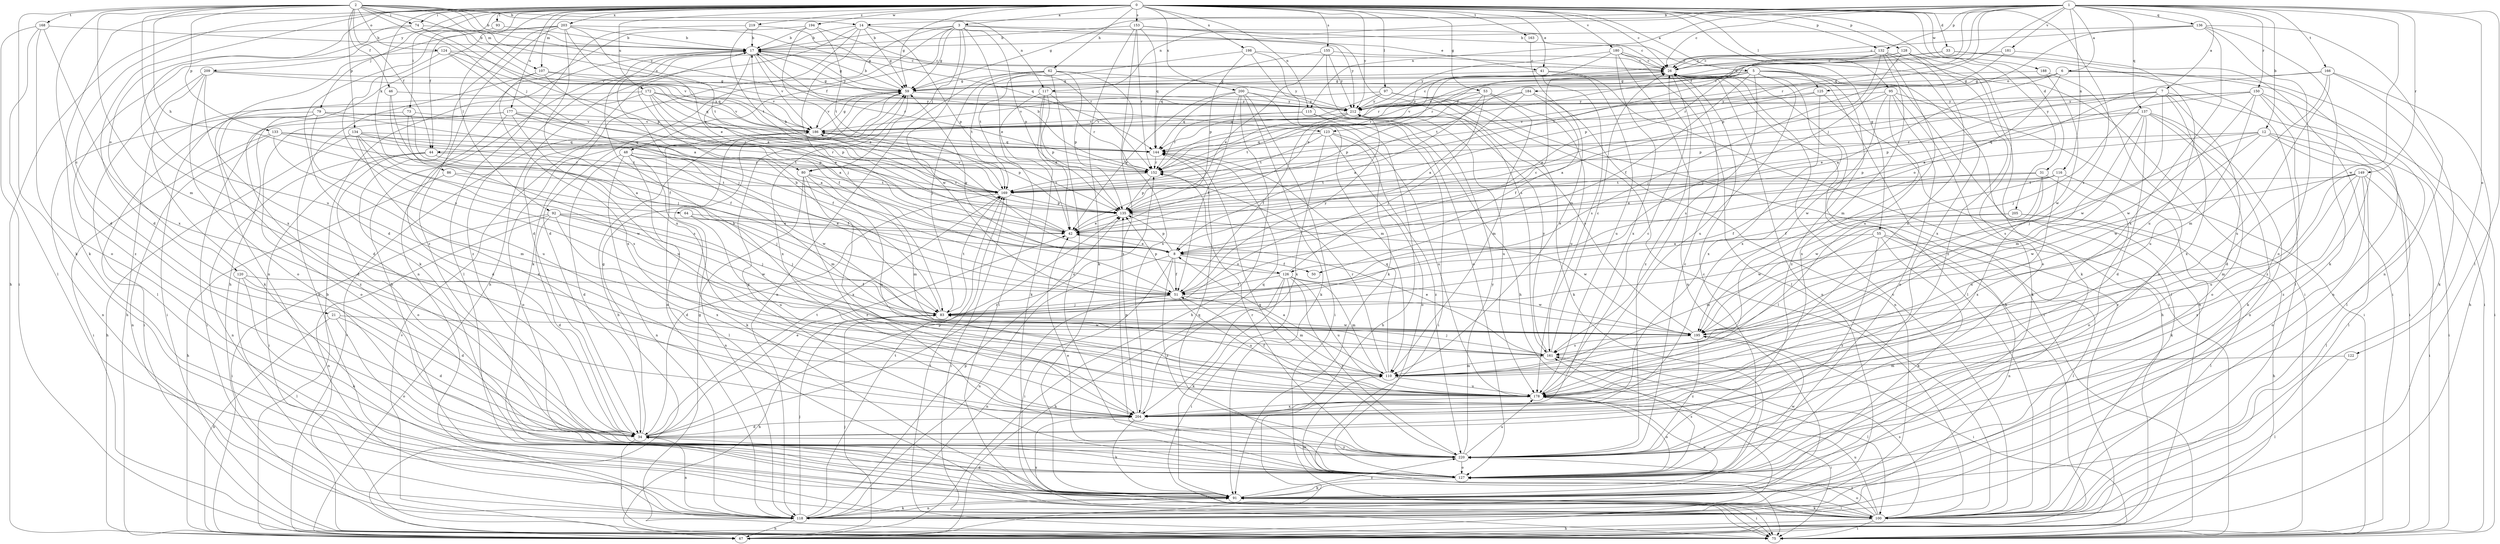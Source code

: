 strict digraph  {
0;
1;
2;
3;
5;
6;
7;
8;
12;
14;
17;
21;
26;
31;
33;
34;
41;
42;
44;
46;
48;
50;
51;
53;
55;
59;
62;
64;
67;
73;
74;
75;
79;
80;
83;
86;
91;
92;
93;
95;
97;
100;
107;
110;
115;
116;
117;
118;
120;
122;
123;
124;
125;
126;
127;
128;
132;
133;
134;
135;
136;
137;
144;
149;
150;
152;
153;
155;
161;
163;
166;
168;
169;
172;
177;
178;
180;
181;
184;
186;
188;
194;
195;
198;
200;
203;
204;
205;
209;
212;
219;
220;
0 -> 3  [label=a];
0 -> 5  [label=a];
0 -> 21  [label=c];
0 -> 26  [label=c];
0 -> 31  [label=d];
0 -> 33  [label=d];
0 -> 34  [label=d];
0 -> 41  [label=e];
0 -> 44  [label=f];
0 -> 53  [label=g];
0 -> 55  [label=g];
0 -> 59  [label=g];
0 -> 62  [label=h];
0 -> 73  [label=i];
0 -> 74  [label=i];
0 -> 79  [label=j];
0 -> 86  [label=k];
0 -> 91  [label=k];
0 -> 92  [label=l];
0 -> 93  [label=l];
0 -> 95  [label=l];
0 -> 97  [label=l];
0 -> 107  [label=m];
0 -> 115  [label=n];
0 -> 120  [label=o];
0 -> 128  [label=p];
0 -> 132  [label=p];
0 -> 153  [label=s];
0 -> 155  [label=s];
0 -> 161  [label=s];
0 -> 163  [label=t];
0 -> 172  [label=u];
0 -> 177  [label=u];
0 -> 180  [label=v];
0 -> 188  [label=w];
0 -> 194  [label=w];
0 -> 198  [label=x];
0 -> 200  [label=x];
0 -> 203  [label=x];
0 -> 205  [label=y];
0 -> 209  [label=y];
0 -> 212  [label=y];
0 -> 219  [label=z];
1 -> 6  [label=a];
1 -> 7  [label=a];
1 -> 12  [label=b];
1 -> 14  [label=b];
1 -> 26  [label=c];
1 -> 44  [label=f];
1 -> 59  [label=g];
1 -> 100  [label=l];
1 -> 115  [label=n];
1 -> 116  [label=n];
1 -> 117  [label=n];
1 -> 122  [label=o];
1 -> 123  [label=o];
1 -> 132  [label=p];
1 -> 136  [label=q];
1 -> 137  [label=q];
1 -> 144  [label=q];
1 -> 149  [label=r];
1 -> 150  [label=r];
1 -> 152  [label=r];
1 -> 166  [label=t];
1 -> 181  [label=v];
1 -> 195  [label=w];
2 -> 14  [label=b];
2 -> 17  [label=b];
2 -> 34  [label=d];
2 -> 44  [label=f];
2 -> 46  [label=f];
2 -> 64  [label=h];
2 -> 74  [label=i];
2 -> 80  [label=j];
2 -> 91  [label=k];
2 -> 107  [label=m];
2 -> 110  [label=m];
2 -> 117  [label=n];
2 -> 123  [label=o];
2 -> 124  [label=o];
2 -> 133  [label=p];
2 -> 134  [label=p];
2 -> 168  [label=t];
2 -> 178  [label=u];
2 -> 212  [label=y];
3 -> 17  [label=b];
3 -> 34  [label=d];
3 -> 41  [label=e];
3 -> 42  [label=e];
3 -> 48  [label=f];
3 -> 59  [label=g];
3 -> 80  [label=j];
3 -> 91  [label=k];
3 -> 125  [label=o];
3 -> 135  [label=p];
3 -> 195  [label=w];
5 -> 50  [label=f];
5 -> 59  [label=g];
5 -> 67  [label=h];
5 -> 100  [label=l];
5 -> 152  [label=r];
5 -> 161  [label=s];
5 -> 169  [label=t];
5 -> 178  [label=u];
5 -> 184  [label=v];
5 -> 186  [label=v];
5 -> 204  [label=x];
5 -> 220  [label=z];
6 -> 8  [label=a];
6 -> 59  [label=g];
6 -> 75  [label=i];
6 -> 118  [label=n];
6 -> 125  [label=o];
6 -> 126  [label=o];
7 -> 34  [label=d];
7 -> 75  [label=i];
7 -> 80  [label=j];
7 -> 83  [label=j];
7 -> 135  [label=p];
7 -> 195  [label=w];
7 -> 204  [label=x];
7 -> 212  [label=y];
8 -> 50  [label=f];
8 -> 51  [label=f];
8 -> 75  [label=i];
8 -> 118  [label=n];
8 -> 126  [label=o];
8 -> 135  [label=p];
8 -> 220  [label=z];
12 -> 75  [label=i];
12 -> 83  [label=j];
12 -> 100  [label=l];
12 -> 135  [label=p];
12 -> 144  [label=q];
12 -> 195  [label=w];
12 -> 220  [label=z];
14 -> 17  [label=b];
14 -> 34  [label=d];
14 -> 59  [label=g];
14 -> 67  [label=h];
14 -> 83  [label=j];
14 -> 135  [label=p];
14 -> 212  [label=y];
17 -> 26  [label=c];
17 -> 42  [label=e];
17 -> 59  [label=g];
17 -> 83  [label=j];
17 -> 152  [label=r];
17 -> 186  [label=v];
17 -> 212  [label=y];
17 -> 220  [label=z];
21 -> 34  [label=d];
21 -> 67  [label=h];
21 -> 127  [label=o];
21 -> 195  [label=w];
26 -> 59  [label=g];
26 -> 67  [label=h];
26 -> 100  [label=l];
26 -> 118  [label=n];
26 -> 220  [label=z];
31 -> 51  [label=f];
31 -> 127  [label=o];
31 -> 169  [label=t];
31 -> 195  [label=w];
31 -> 204  [label=x];
33 -> 26  [label=c];
33 -> 75  [label=i];
33 -> 100  [label=l];
33 -> 152  [label=r];
34 -> 42  [label=e];
34 -> 59  [label=g];
34 -> 75  [label=i];
34 -> 118  [label=n];
34 -> 135  [label=p];
34 -> 152  [label=r];
34 -> 169  [label=t];
34 -> 220  [label=z];
41 -> 59  [label=g];
41 -> 75  [label=i];
41 -> 161  [label=s];
41 -> 178  [label=u];
42 -> 8  [label=a];
42 -> 186  [label=v];
44 -> 51  [label=f];
44 -> 75  [label=i];
44 -> 118  [label=n];
44 -> 127  [label=o];
44 -> 152  [label=r];
46 -> 51  [label=f];
46 -> 83  [label=j];
46 -> 212  [label=y];
48 -> 34  [label=d];
48 -> 91  [label=k];
48 -> 100  [label=l];
48 -> 110  [label=m];
48 -> 118  [label=n];
48 -> 152  [label=r];
48 -> 195  [label=w];
51 -> 83  [label=j];
51 -> 110  [label=m];
51 -> 118  [label=n];
51 -> 135  [label=p];
51 -> 178  [label=u];
51 -> 212  [label=y];
53 -> 8  [label=a];
53 -> 83  [label=j];
53 -> 110  [label=m];
53 -> 135  [label=p];
53 -> 178  [label=u];
53 -> 212  [label=y];
55 -> 8  [label=a];
55 -> 91  [label=k];
55 -> 100  [label=l];
55 -> 110  [label=m];
55 -> 118  [label=n];
55 -> 220  [label=z];
59 -> 17  [label=b];
59 -> 67  [label=h];
59 -> 118  [label=n];
59 -> 186  [label=v];
59 -> 204  [label=x];
59 -> 212  [label=y];
62 -> 59  [label=g];
62 -> 83  [label=j];
62 -> 118  [label=n];
62 -> 127  [label=o];
62 -> 135  [label=p];
62 -> 169  [label=t];
62 -> 204  [label=x];
62 -> 212  [label=y];
64 -> 42  [label=e];
64 -> 83  [label=j];
64 -> 178  [label=u];
67 -> 17  [label=b];
67 -> 26  [label=c];
67 -> 83  [label=j];
67 -> 186  [label=v];
73 -> 51  [label=f];
73 -> 161  [label=s];
73 -> 186  [label=v];
73 -> 220  [label=z];
74 -> 17  [label=b];
74 -> 67  [label=h];
74 -> 135  [label=p];
74 -> 186  [label=v];
74 -> 204  [label=x];
75 -> 59  [label=g];
75 -> 169  [label=t];
75 -> 186  [label=v];
79 -> 8  [label=a];
79 -> 34  [label=d];
79 -> 75  [label=i];
79 -> 118  [label=n];
79 -> 135  [label=p];
79 -> 178  [label=u];
79 -> 186  [label=v];
80 -> 110  [label=m];
80 -> 118  [label=n];
80 -> 169  [label=t];
80 -> 178  [label=u];
80 -> 204  [label=x];
80 -> 220  [label=z];
83 -> 17  [label=b];
83 -> 67  [label=h];
83 -> 169  [label=t];
83 -> 195  [label=w];
86 -> 67  [label=h];
86 -> 83  [label=j];
86 -> 169  [label=t];
91 -> 34  [label=d];
91 -> 75  [label=i];
91 -> 100  [label=l];
91 -> 118  [label=n];
91 -> 178  [label=u];
91 -> 220  [label=z];
92 -> 34  [label=d];
92 -> 42  [label=e];
92 -> 75  [label=i];
92 -> 83  [label=j];
92 -> 118  [label=n];
92 -> 195  [label=w];
92 -> 204  [label=x];
93 -> 17  [label=b];
93 -> 34  [label=d];
95 -> 8  [label=a];
95 -> 75  [label=i];
95 -> 91  [label=k];
95 -> 127  [label=o];
95 -> 195  [label=w];
95 -> 204  [label=x];
95 -> 212  [label=y];
97 -> 75  [label=i];
97 -> 91  [label=k];
97 -> 100  [label=l];
97 -> 144  [label=q];
97 -> 186  [label=v];
97 -> 212  [label=y];
100 -> 17  [label=b];
100 -> 26  [label=c];
100 -> 67  [label=h];
100 -> 75  [label=i];
100 -> 91  [label=k];
100 -> 110  [label=m];
100 -> 127  [label=o];
100 -> 161  [label=s];
100 -> 178  [label=u];
100 -> 204  [label=x];
100 -> 220  [label=z];
107 -> 51  [label=f];
107 -> 59  [label=g];
107 -> 118  [label=n];
107 -> 186  [label=v];
107 -> 204  [label=x];
110 -> 8  [label=a];
110 -> 144  [label=q];
110 -> 152  [label=r];
110 -> 178  [label=u];
115 -> 67  [label=h];
115 -> 75  [label=i];
115 -> 152  [label=r];
115 -> 186  [label=v];
116 -> 42  [label=e];
116 -> 51  [label=f];
116 -> 91  [label=k];
116 -> 169  [label=t];
116 -> 178  [label=u];
117 -> 42  [label=e];
117 -> 91  [label=k];
117 -> 100  [label=l];
117 -> 135  [label=p];
117 -> 152  [label=r];
117 -> 212  [label=y];
118 -> 67  [label=h];
118 -> 83  [label=j];
118 -> 91  [label=k];
118 -> 135  [label=p];
118 -> 169  [label=t];
120 -> 34  [label=d];
120 -> 51  [label=f];
120 -> 91  [label=k];
120 -> 100  [label=l];
122 -> 100  [label=l];
122 -> 110  [label=m];
123 -> 127  [label=o];
123 -> 144  [label=q];
123 -> 169  [label=t];
123 -> 178  [label=u];
123 -> 204  [label=x];
123 -> 220  [label=z];
124 -> 8  [label=a];
124 -> 26  [label=c];
124 -> 144  [label=q];
124 -> 161  [label=s];
124 -> 186  [label=v];
124 -> 220  [label=z];
125 -> 42  [label=e];
125 -> 67  [label=h];
125 -> 204  [label=x];
125 -> 212  [label=y];
126 -> 26  [label=c];
126 -> 51  [label=f];
126 -> 59  [label=g];
126 -> 67  [label=h];
126 -> 75  [label=i];
126 -> 91  [label=k];
126 -> 110  [label=m];
126 -> 178  [label=u];
126 -> 195  [label=w];
126 -> 220  [label=z];
127 -> 26  [label=c];
127 -> 42  [label=e];
127 -> 59  [label=g];
127 -> 91  [label=k];
127 -> 144  [label=q];
127 -> 161  [label=s];
127 -> 195  [label=w];
128 -> 26  [label=c];
128 -> 83  [label=j];
128 -> 127  [label=o];
128 -> 169  [label=t];
128 -> 178  [label=u];
128 -> 220  [label=z];
132 -> 26  [label=c];
132 -> 83  [label=j];
132 -> 91  [label=k];
132 -> 110  [label=m];
132 -> 135  [label=p];
132 -> 152  [label=r];
132 -> 178  [label=u];
132 -> 204  [label=x];
133 -> 8  [label=a];
133 -> 75  [label=i];
133 -> 110  [label=m];
133 -> 118  [label=n];
133 -> 144  [label=q];
133 -> 169  [label=t];
134 -> 67  [label=h];
134 -> 144  [label=q];
134 -> 152  [label=r];
134 -> 161  [label=s];
134 -> 169  [label=t];
134 -> 195  [label=w];
134 -> 204  [label=x];
135 -> 42  [label=e];
135 -> 195  [label=w];
136 -> 17  [label=b];
136 -> 26  [label=c];
136 -> 91  [label=k];
136 -> 118  [label=n];
136 -> 127  [label=o];
136 -> 135  [label=p];
136 -> 204  [label=x];
137 -> 34  [label=d];
137 -> 91  [label=k];
137 -> 110  [label=m];
137 -> 118  [label=n];
137 -> 127  [label=o];
137 -> 152  [label=r];
137 -> 161  [label=s];
137 -> 186  [label=v];
144 -> 152  [label=r];
149 -> 75  [label=i];
149 -> 100  [label=l];
149 -> 110  [label=m];
149 -> 127  [label=o];
149 -> 169  [label=t];
149 -> 178  [label=u];
149 -> 195  [label=w];
149 -> 220  [label=z];
150 -> 42  [label=e];
150 -> 75  [label=i];
150 -> 100  [label=l];
150 -> 135  [label=p];
150 -> 178  [label=u];
150 -> 195  [label=w];
150 -> 212  [label=y];
150 -> 220  [label=z];
152 -> 17  [label=b];
152 -> 135  [label=p];
152 -> 169  [label=t];
153 -> 17  [label=b];
153 -> 26  [label=c];
153 -> 91  [label=k];
153 -> 127  [label=o];
153 -> 144  [label=q];
153 -> 152  [label=r];
153 -> 161  [label=s];
155 -> 26  [label=c];
155 -> 42  [label=e];
155 -> 67  [label=h];
155 -> 144  [label=q];
155 -> 212  [label=y];
161 -> 26  [label=c];
161 -> 42  [label=e];
161 -> 83  [label=j];
161 -> 100  [label=l];
161 -> 110  [label=m];
161 -> 212  [label=y];
163 -> 110  [label=m];
166 -> 8  [label=a];
166 -> 59  [label=g];
166 -> 67  [label=h];
166 -> 91  [label=k];
166 -> 110  [label=m];
166 -> 178  [label=u];
168 -> 17  [label=b];
168 -> 75  [label=i];
168 -> 100  [label=l];
168 -> 127  [label=o];
168 -> 204  [label=x];
169 -> 17  [label=b];
169 -> 34  [label=d];
169 -> 75  [label=i];
169 -> 135  [label=p];
169 -> 186  [label=v];
172 -> 8  [label=a];
172 -> 42  [label=e];
172 -> 67  [label=h];
172 -> 75  [label=i];
172 -> 135  [label=p];
172 -> 186  [label=v];
172 -> 212  [label=y];
177 -> 34  [label=d];
177 -> 51  [label=f];
177 -> 75  [label=i];
177 -> 127  [label=o];
177 -> 152  [label=r];
177 -> 178  [label=u];
177 -> 186  [label=v];
178 -> 17  [label=b];
178 -> 26  [label=c];
178 -> 51  [label=f];
178 -> 75  [label=i];
178 -> 127  [label=o];
178 -> 204  [label=x];
180 -> 26  [label=c];
180 -> 42  [label=e];
180 -> 75  [label=i];
180 -> 100  [label=l];
180 -> 118  [label=n];
180 -> 204  [label=x];
180 -> 212  [label=y];
181 -> 26  [label=c];
181 -> 152  [label=r];
181 -> 178  [label=u];
184 -> 8  [label=a];
184 -> 51  [label=f];
184 -> 118  [label=n];
184 -> 186  [label=v];
184 -> 212  [label=y];
186 -> 59  [label=g];
186 -> 127  [label=o];
186 -> 135  [label=p];
186 -> 144  [label=q];
188 -> 59  [label=g];
188 -> 127  [label=o];
188 -> 195  [label=w];
194 -> 8  [label=a];
194 -> 17  [label=b];
194 -> 118  [label=n];
194 -> 152  [label=r];
194 -> 169  [label=t];
195 -> 75  [label=i];
195 -> 161  [label=s];
195 -> 212  [label=y];
195 -> 220  [label=z];
198 -> 26  [label=c];
198 -> 91  [label=k];
198 -> 127  [label=o];
198 -> 135  [label=p];
198 -> 169  [label=t];
200 -> 42  [label=e];
200 -> 51  [label=f];
200 -> 67  [label=h];
200 -> 75  [label=i];
200 -> 91  [label=k];
200 -> 110  [label=m];
200 -> 144  [label=q];
200 -> 212  [label=y];
203 -> 17  [label=b];
203 -> 42  [label=e];
203 -> 67  [label=h];
203 -> 91  [label=k];
203 -> 118  [label=n];
203 -> 144  [label=q];
203 -> 169  [label=t];
203 -> 204  [label=x];
203 -> 220  [label=z];
204 -> 34  [label=d];
204 -> 91  [label=k];
204 -> 135  [label=p];
204 -> 144  [label=q];
205 -> 42  [label=e];
205 -> 67  [label=h];
205 -> 100  [label=l];
205 -> 195  [label=w];
209 -> 34  [label=d];
209 -> 59  [label=g];
209 -> 91  [label=k];
209 -> 100  [label=l];
209 -> 127  [label=o];
209 -> 144  [label=q];
212 -> 26  [label=c];
212 -> 51  [label=f];
212 -> 169  [label=t];
212 -> 178  [label=u];
212 -> 186  [label=v];
219 -> 17  [label=b];
219 -> 59  [label=g];
219 -> 100  [label=l];
219 -> 169  [label=t];
220 -> 26  [label=c];
220 -> 127  [label=o];
220 -> 144  [label=q];
220 -> 152  [label=r];
220 -> 178  [label=u];
220 -> 212  [label=y];
}
